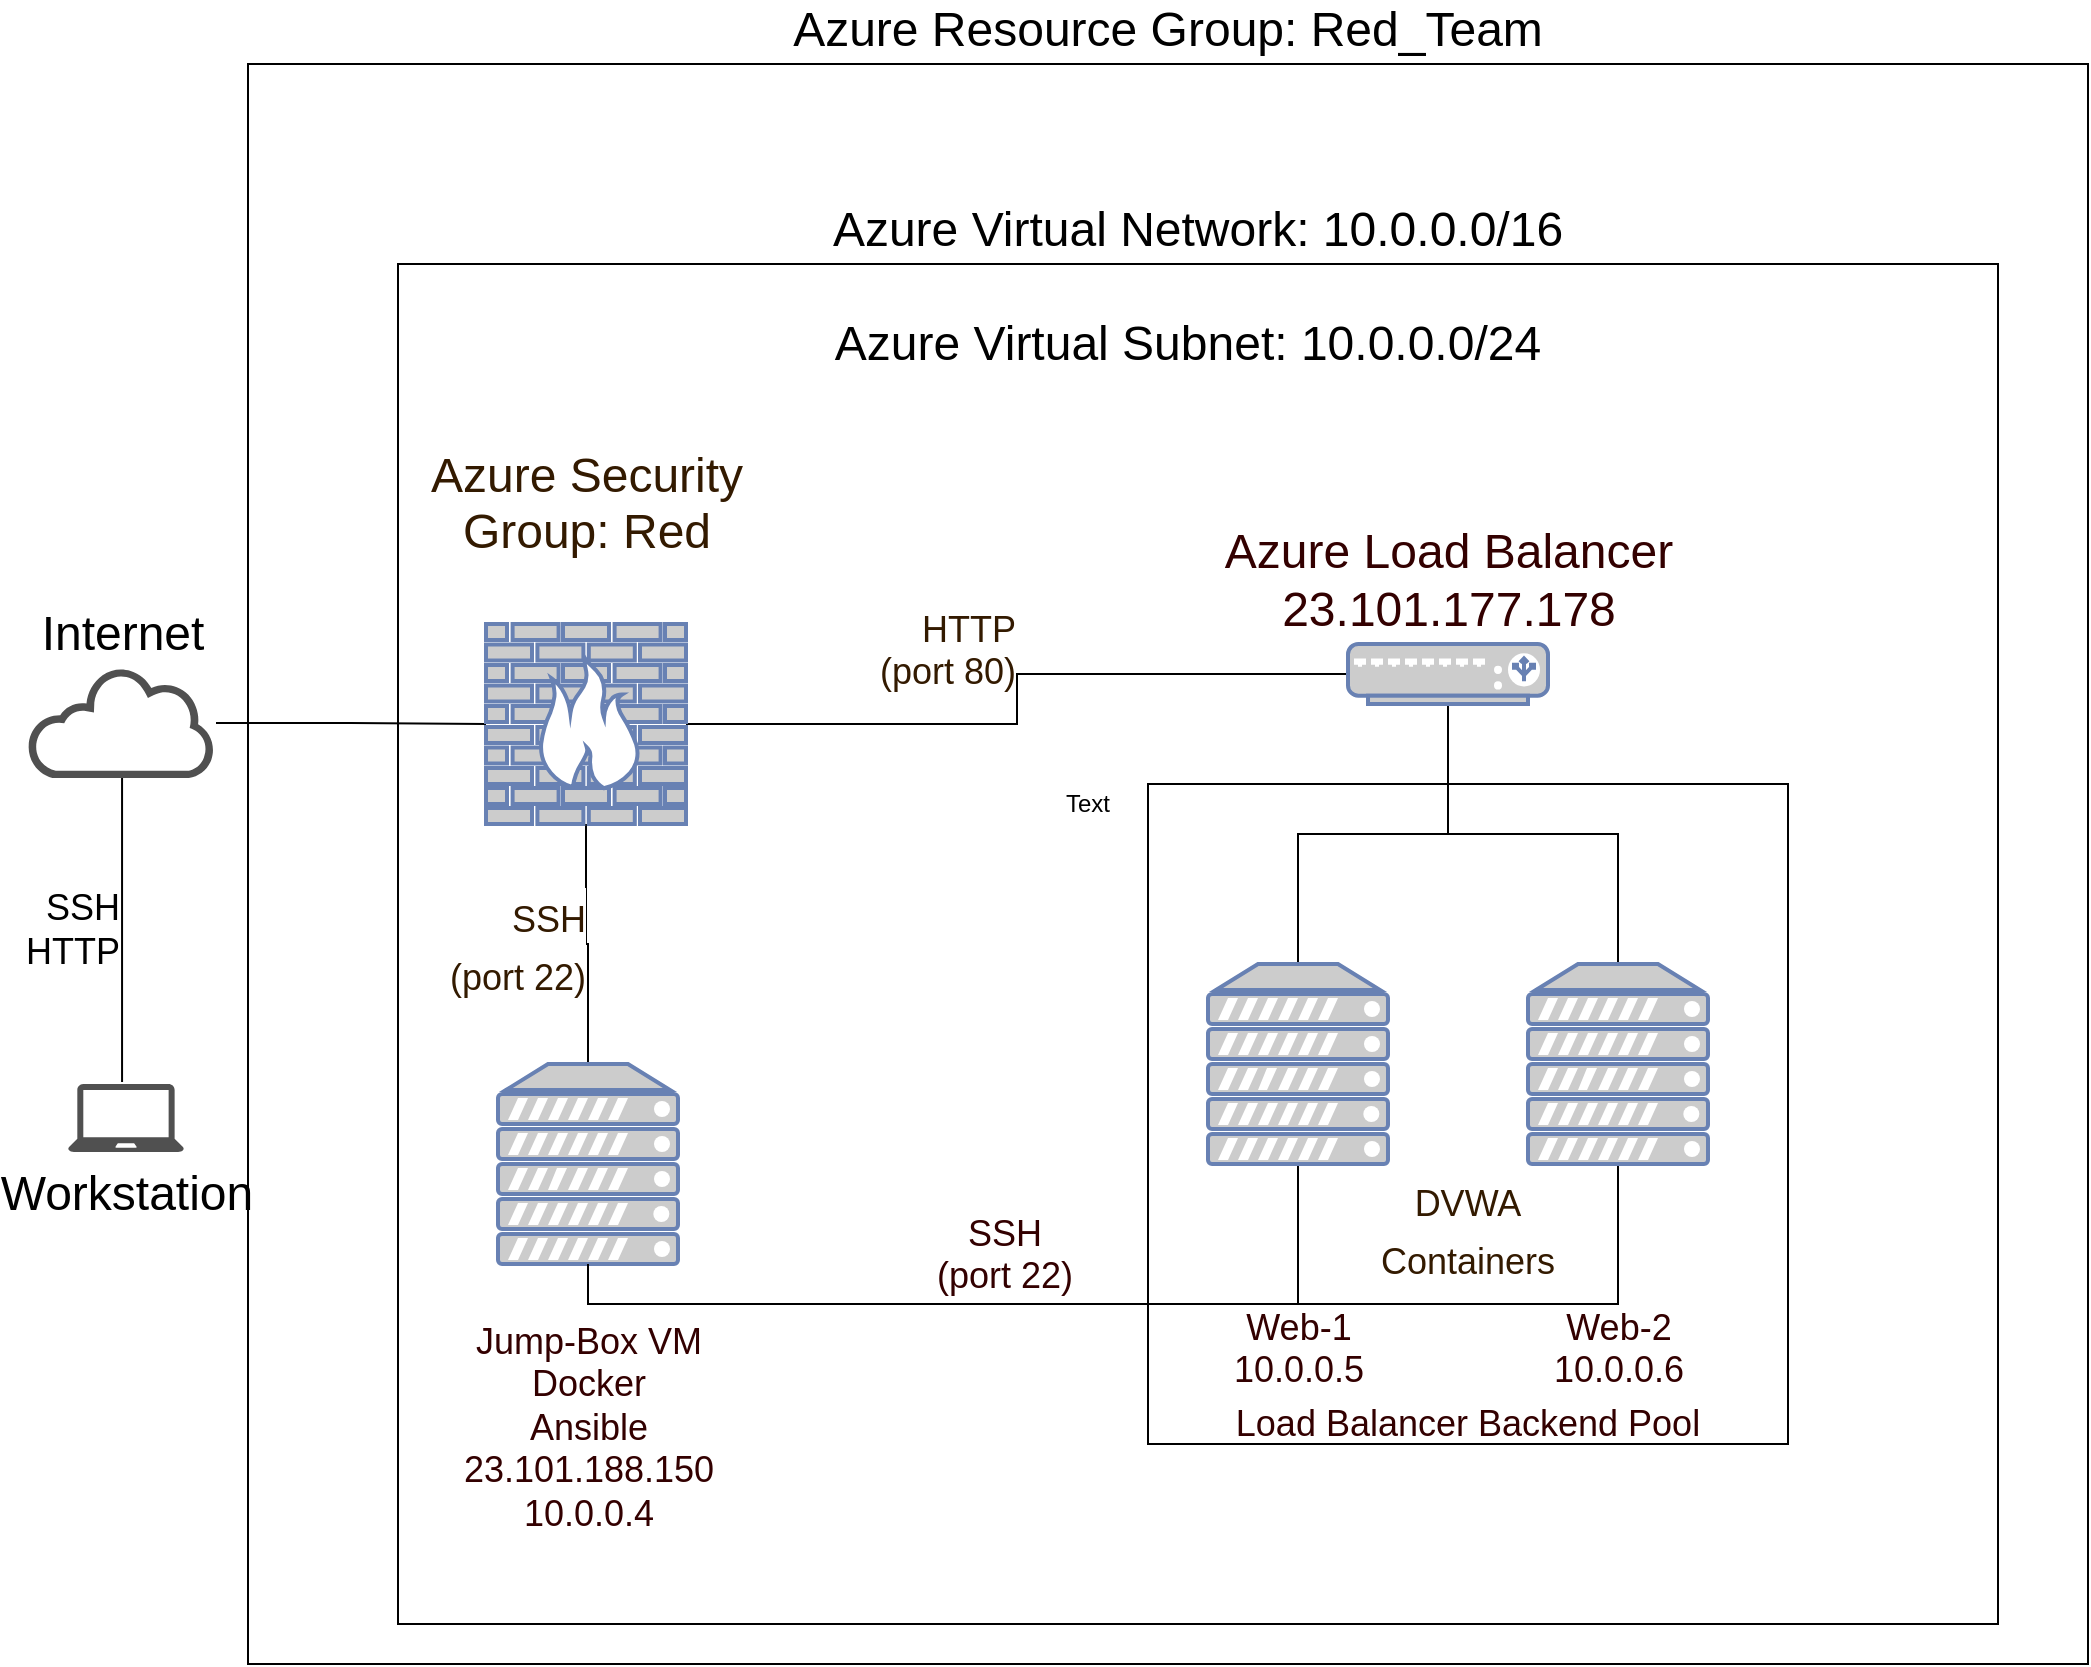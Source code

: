 <mxfile version="14.5.3" type="onedrive"><diagram id="KWZMVLZmSMvpkg93zMh1" name="Page-1"><mxGraphModel dx="1390" dy="1281" grid="1" gridSize="10" guides="1" tooltips="1" connect="1" arrows="1" fold="1" page="1" pageScale="1" pageWidth="1100" pageHeight="850" math="0" shadow="0"><root><mxCell id="0"/><mxCell id="1" parent="0"/><mxCell id="aeYhE7MXntsElcwtb7pH-1" value="Workstation" style="pointerEvents=1;shadow=0;dashed=0;html=1;strokeColor=none;fillColor=#505050;labelPosition=center;verticalLabelPosition=bottom;verticalAlign=top;outlineConnect=0;align=center;shape=mxgraph.office.devices.laptop;fontSize=24;" parent="1" vertex="1"><mxGeometry x="60" y="550" width="58" height="34" as="geometry"/></mxCell><mxCell id="aeYhE7MXntsElcwtb7pH-5" value="&lt;font style=&quot;font-size: 18px;&quot;&gt;SSH&lt;br style=&quot;font-size: 18px;&quot;&gt;HTTP&lt;/font&gt;" style="edgeStyle=orthogonalEdgeStyle;orthogonalLoop=1;jettySize=auto;html=1;entryX=0.466;entryY=-0.029;entryDx=0;entryDy=0;entryPerimeter=0;labelPosition=left;verticalLabelPosition=middle;align=right;verticalAlign=middle;fontSize=18;rounded=0;anchorPointDirection=1;startArrow=none;startFill=0;endArrow=none;endFill=0;" parent="1" source="aeYhE7MXntsElcwtb7pH-2" target="aeYhE7MXntsElcwtb7pH-1" edge="1"><mxGeometry relative="1" as="geometry"/></mxCell><mxCell id="aeYhE7MXntsElcwtb7pH-11" value="" style="edgeStyle=orthogonalEdgeStyle;rounded=0;orthogonalLoop=1;jettySize=auto;html=1;fontSize=24;fontColor=#331A00;endArrow=none;endFill=0;" parent="1" source="aeYhE7MXntsElcwtb7pH-2" target="aeYhE7MXntsElcwtb7pH-9" edge="1"><mxGeometry relative="1" as="geometry"/></mxCell><mxCell id="aeYhE7MXntsElcwtb7pH-2" value="Internet" style="pointerEvents=1;shadow=0;dashed=0;html=1;strokeColor=none;fillColor=#505050;labelPosition=center;verticalLabelPosition=top;outlineConnect=0;verticalAlign=bottom;align=center;shape=mxgraph.office.clouds.cloud;fontSize=24;" parent="1" vertex="1"><mxGeometry x="40" y="342" width="94" height="55" as="geometry"/></mxCell><mxCell id="aeYhE7MXntsElcwtb7pH-7" value="Azure Resource Group: Red_Team" style="rounded=0;whiteSpace=wrap;html=1;fillColor=none;fontSize=24;labelPosition=center;verticalLabelPosition=top;align=center;verticalAlign=bottom;" parent="1" vertex="1"><mxGeometry x="150" y="40" width="920" height="800" as="geometry"/></mxCell><mxCell id="aeYhE7MXntsElcwtb7pH-8" value="Azure Virtual Network: 10.0.0.0/16&lt;br&gt;" style="rounded=0;whiteSpace=wrap;html=1;fillColor=none;fontSize=24;labelPosition=center;verticalLabelPosition=top;align=center;verticalAlign=bottom;" parent="1" vertex="1"><mxGeometry x="225" y="140" width="800" height="680" as="geometry"/></mxCell><mxCell id="aeYhE7MXntsElcwtb7pH-15" value="&lt;font style=&quot;font-size: 18px&quot;&gt;SSH&lt;br&gt;(port 22)&lt;/font&gt;" style="edgeStyle=orthogonalEdgeStyle;rounded=0;orthogonalLoop=1;jettySize=auto;html=1;fontSize=24;fontColor=#331A00;labelPosition=left;verticalLabelPosition=middle;align=right;verticalAlign=middle;endArrow=none;endFill=0;" parent="1" source="aeYhE7MXntsElcwtb7pH-9" target="aeYhE7MXntsElcwtb7pH-14" edge="1"><mxGeometry relative="1" as="geometry"/></mxCell><mxCell id="aeYhE7MXntsElcwtb7pH-16" value="HTTP&lt;br style=&quot;font-size: 18px;&quot;&gt;(port 80)" style="edgeStyle=orthogonalEdgeStyle;rounded=0;orthogonalLoop=1;jettySize=auto;html=1;entryX=0;entryY=0.5;entryDx=0;entryDy=0;entryPerimeter=0;fontSize=18;fontColor=#331A00;labelPosition=left;verticalLabelPosition=top;align=right;verticalAlign=bottom;endArrow=none;endFill=0;" parent="1" source="aeYhE7MXntsElcwtb7pH-9" target="aeYhE7MXntsElcwtb7pH-10" edge="1"><mxGeometry relative="1" as="geometry"/></mxCell><mxCell id="aeYhE7MXntsElcwtb7pH-9" value="&lt;font style=&quot;font-size: 24px&quot;&gt;Azure Security&lt;br&gt;Group: Red&lt;br&gt;&lt;br&gt;&lt;/font&gt;" style="verticalAlign=bottom;verticalLabelPosition=top;labelPosition=center;align=center;html=1;outlineConnect=0;fillColor=#CCCCCC;strokeColor=#6881B3;gradientColor=none;gradientDirection=north;strokeWidth=2;shape=mxgraph.networks.firewall;fontColor=#331A00;" parent="1" vertex="1"><mxGeometry x="269" y="320" width="100" height="100" as="geometry"/></mxCell><mxCell id="aeYhE7MXntsElcwtb7pH-23" style="edgeStyle=orthogonalEdgeStyle;rounded=0;orthogonalLoop=1;jettySize=auto;html=1;fontSize=18;fontColor=#330000;endArrow=none;endFill=0;" parent="1" source="aeYhE7MXntsElcwtb7pH-10" target="aeYhE7MXntsElcwtb7pH-19" edge="1"><mxGeometry relative="1" as="geometry"/></mxCell><mxCell id="aeYhE7MXntsElcwtb7pH-26" style="edgeStyle=orthogonalEdgeStyle;rounded=0;orthogonalLoop=1;jettySize=auto;html=1;fontSize=18;fontColor=#330000;endArrow=none;endFill=0;" parent="1" source="aeYhE7MXntsElcwtb7pH-10" target="aeYhE7MXntsElcwtb7pH-20" edge="1"><mxGeometry relative="1" as="geometry"/></mxCell><mxCell id="aeYhE7MXntsElcwtb7pH-10" value="Azure Load Balancer&lt;br&gt;23.101.177.178&lt;br&gt;" style="verticalAlign=bottom;verticalLabelPosition=top;labelPosition=center;align=center;html=1;outlineConnect=0;fillColor=#CCCCCC;strokeColor=#6881B3;gradientColor=none;gradientDirection=north;strokeWidth=2;shape=mxgraph.networks.load_balancer;fontSize=24;fontColor=#330000;" parent="1" vertex="1"><mxGeometry x="700" y="330" width="100" height="30" as="geometry"/></mxCell><mxCell id="aeYhE7MXntsElcwtb7pH-14" value="&lt;font style=&quot;font-size: 18px&quot; color=&quot;#330000&quot;&gt;&lt;br&gt;Jump-Box VM&lt;br&gt;Docker&lt;br&gt;Ansible&lt;br&gt;23.101.188.150&lt;br&gt;10.0.0.4&lt;br&gt;&lt;/font&gt;" style="fontColor=#0066CC;verticalAlign=top;verticalLabelPosition=bottom;labelPosition=center;align=center;html=1;outlineConnect=0;fillColor=#CCCCCC;strokeColor=#6881B3;gradientColor=none;gradientDirection=north;strokeWidth=2;shape=mxgraph.networks.server;" parent="1" vertex="1"><mxGeometry x="275" y="540" width="90" height="100" as="geometry"/></mxCell><mxCell id="aeYhE7MXntsElcwtb7pH-18" value="&lt;font style=&quot;font-size: 18px&quot;&gt;&lt;br&gt;&lt;br&gt;&lt;br&gt;&lt;br&gt;DVWA&lt;br&gt;Containers&lt;/font&gt;" style="rounded=0;whiteSpace=wrap;html=1;fillColor=none;fontSize=24;fontColor=#331A00;" parent="1" vertex="1"><mxGeometry x="600" y="400" width="320" height="330" as="geometry"/></mxCell><mxCell id="aeYhE7MXntsElcwtb7pH-32" value="SSH&lt;br&gt;(port 22)" style="edgeStyle=orthogonalEdgeStyle;rounded=0;orthogonalLoop=1;jettySize=auto;html=1;fontSize=18;fontColor=#330000;endArrow=none;endFill=0;labelPosition=center;verticalLabelPosition=top;align=center;verticalAlign=bottom;" parent="1" source="aeYhE7MXntsElcwtb7pH-19" edge="1"><mxGeometry relative="1" as="geometry"><mxPoint x="320" y="650" as="targetPoint"/><Array as="points"><mxPoint x="675" y="660"/><mxPoint x="320" y="660"/></Array></mxGeometry></mxCell><mxCell id="aeYhE7MXntsElcwtb7pH-19" value="&lt;font color=&quot;#330000&quot; style=&quot;font-size: 18px&quot;&gt;&lt;br&gt;&lt;br&gt;&lt;br&gt;Web-1&lt;br&gt;10.0.0.5&lt;br&gt;&lt;/font&gt;" style="fontColor=#0066CC;verticalAlign=top;verticalLabelPosition=bottom;labelPosition=center;align=center;html=1;outlineConnect=0;fillColor=#CCCCCC;strokeColor=#6881B3;gradientColor=none;gradientDirection=north;strokeWidth=2;shape=mxgraph.networks.server;fontSize=18;" parent="1" vertex="1"><mxGeometry x="630" y="490" width="90" height="100" as="geometry"/></mxCell><mxCell id="aeYhE7MXntsElcwtb7pH-31" style="edgeStyle=orthogonalEdgeStyle;rounded=0;orthogonalLoop=1;jettySize=auto;html=1;fontSize=18;fontColor=#330000;endArrow=none;endFill=0;" parent="1" source="aeYhE7MXntsElcwtb7pH-20" target="aeYhE7MXntsElcwtb7pH-14" edge="1"><mxGeometry relative="1" as="geometry"><Array as="points"><mxPoint x="835" y="660"/><mxPoint x="320" y="660"/></Array></mxGeometry></mxCell><mxCell id="aeYhE7MXntsElcwtb7pH-20" value="&lt;br&gt;&lt;br&gt;&lt;br&gt;Web-2&lt;br&gt;10.0.0.6" style="verticalAlign=top;verticalLabelPosition=bottom;labelPosition=center;align=center;html=1;outlineConnect=0;fillColor=#CCCCCC;strokeColor=#6881B3;gradientColor=none;gradientDirection=north;strokeWidth=2;shape=mxgraph.networks.server;fontColor=#330000;fontSize=18;" parent="1" vertex="1"><mxGeometry x="790" y="490" width="90" height="100" as="geometry"/></mxCell><mxCell id="aeYhE7MXntsElcwtb7pH-35" value="Load Balancer Backend Pool" style="rounded=0;whiteSpace=wrap;html=1;fillColor=none;fontSize=18;fontColor=#330000;strokeColor=none;" parent="1" vertex="1"><mxGeometry x="600" y="695" width="320" height="50" as="geometry"/></mxCell><mxCell id="-zTn2QjT2EgTsHrUNLYM-2" value="Text" style="text;html=1;strokeColor=none;fillColor=none;align=center;verticalAlign=middle;whiteSpace=wrap;rounded=0;" parent="1" vertex="1"><mxGeometry x="550" y="400" width="40" height="20" as="geometry"/></mxCell><mxCell id="-zTn2QjT2EgTsHrUNLYM-3" value="&lt;span style=&quot;background-color: rgb(255 , 255 , 255)&quot;&gt;&lt;span style=&quot;color: rgb(0 , 0 , 0) ; font-family: &amp;#34;helvetica&amp;#34; ; font-size: 24px ; font-style: normal ; font-weight: 400 ; letter-spacing: normal ; text-align: center ; text-indent: 0px ; text-transform: none ; word-spacing: 0px ; display: inline ; float: none&quot;&gt;Azure Virtual Subnet: 1&lt;/span&gt;&lt;span style=&quot;color: rgb(0 , 0 , 0) ; font-family: &amp;#34;helvetica&amp;#34; ; font-size: 24px ; font-style: normal ; font-weight: 400 ; letter-spacing: normal ; text-align: center ; text-indent: 0px ; text-transform: none ; word-spacing: 0px&quot;&gt;0.0.0.0/24&lt;/span&gt;&lt;/span&gt;" style="text;html=1;strokeColor=none;fillColor=none;align=center;verticalAlign=middle;whiteSpace=wrap;rounded=0;" parent="1" vertex="1"><mxGeometry x="400" y="160" width="440" height="40" as="geometry"/></mxCell></root></mxGraphModel></diagram></mxfile>